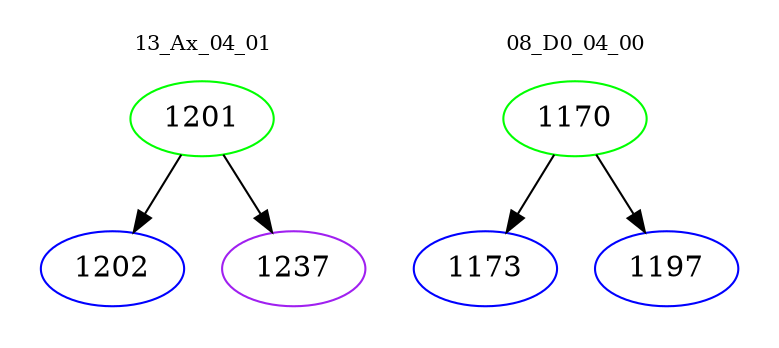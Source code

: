 digraph{
subgraph cluster_0 {
color = white
label = "13_Ax_04_01";
fontsize=10;
T0_1201 [label="1201", color="green"]
T0_1201 -> T0_1202 [color="black"]
T0_1202 [label="1202", color="blue"]
T0_1201 -> T0_1237 [color="black"]
T0_1237 [label="1237", color="purple"]
}
subgraph cluster_1 {
color = white
label = "08_D0_04_00";
fontsize=10;
T1_1170 [label="1170", color="green"]
T1_1170 -> T1_1173 [color="black"]
T1_1173 [label="1173", color="blue"]
T1_1170 -> T1_1197 [color="black"]
T1_1197 [label="1197", color="blue"]
}
}
